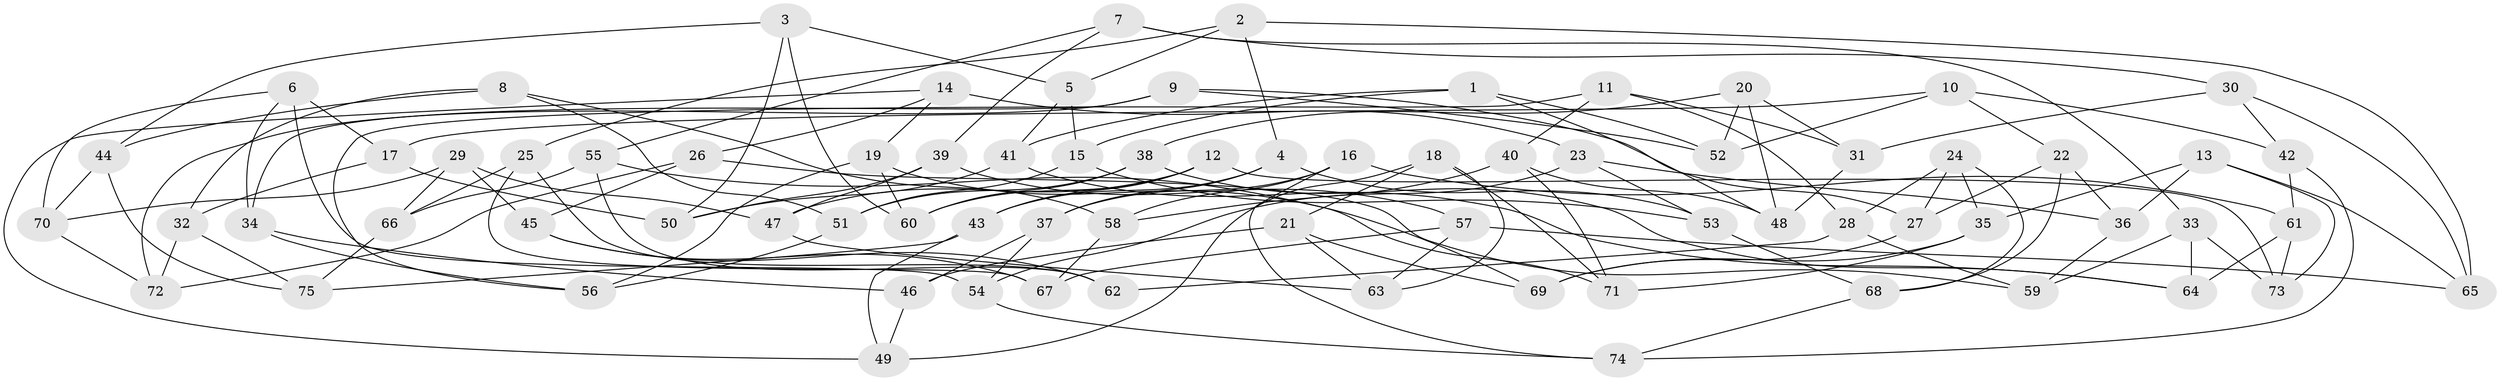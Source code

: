 // coarse degree distribution, {4: 0.75, 8: 0.038461538461538464, 3: 0.038461538461538464, 5: 0.07692307692307693, 9: 0.019230769230769232, 6: 0.057692307692307696, 7: 0.019230769230769232}
// Generated by graph-tools (version 1.1) at 2025/01/03/04/25 22:01:12]
// undirected, 75 vertices, 150 edges
graph export_dot {
graph [start="1"]
  node [color=gray90,style=filled];
  1;
  2;
  3;
  4;
  5;
  6;
  7;
  8;
  9;
  10;
  11;
  12;
  13;
  14;
  15;
  16;
  17;
  18;
  19;
  20;
  21;
  22;
  23;
  24;
  25;
  26;
  27;
  28;
  29;
  30;
  31;
  32;
  33;
  34;
  35;
  36;
  37;
  38;
  39;
  40;
  41;
  42;
  43;
  44;
  45;
  46;
  47;
  48;
  49;
  50;
  51;
  52;
  53;
  54;
  55;
  56;
  57;
  58;
  59;
  60;
  61;
  62;
  63;
  64;
  65;
  66;
  67;
  68;
  69;
  70;
  71;
  72;
  73;
  74;
  75;
  1 -- 52;
  1 -- 15;
  1 -- 48;
  1 -- 41;
  2 -- 4;
  2 -- 5;
  2 -- 65;
  2 -- 25;
  3 -- 50;
  3 -- 60;
  3 -- 5;
  3 -- 44;
  4 -- 53;
  4 -- 43;
  4 -- 37;
  5 -- 41;
  5 -- 15;
  6 -- 54;
  6 -- 17;
  6 -- 70;
  6 -- 34;
  7 -- 30;
  7 -- 55;
  7 -- 39;
  7 -- 33;
  8 -- 51;
  8 -- 58;
  8 -- 44;
  8 -- 32;
  9 -- 27;
  9 -- 72;
  9 -- 34;
  9 -- 52;
  10 -- 42;
  10 -- 52;
  10 -- 17;
  10 -- 22;
  11 -- 28;
  11 -- 31;
  11 -- 40;
  11 -- 56;
  12 -- 47;
  12 -- 43;
  12 -- 60;
  12 -- 73;
  13 -- 73;
  13 -- 65;
  13 -- 36;
  13 -- 35;
  14 -- 19;
  14 -- 26;
  14 -- 49;
  14 -- 23;
  15 -- 51;
  15 -- 53;
  16 -- 37;
  16 -- 58;
  16 -- 61;
  16 -- 74;
  17 -- 32;
  17 -- 50;
  18 -- 63;
  18 -- 71;
  18 -- 21;
  18 -- 49;
  19 -- 69;
  19 -- 56;
  19 -- 60;
  20 -- 38;
  20 -- 31;
  20 -- 52;
  20 -- 48;
  21 -- 46;
  21 -- 69;
  21 -- 63;
  22 -- 68;
  22 -- 27;
  22 -- 36;
  23 -- 36;
  23 -- 54;
  23 -- 53;
  24 -- 27;
  24 -- 68;
  24 -- 35;
  24 -- 28;
  25 -- 67;
  25 -- 62;
  25 -- 66;
  26 -- 59;
  26 -- 72;
  26 -- 45;
  27 -- 69;
  28 -- 62;
  28 -- 59;
  29 -- 45;
  29 -- 47;
  29 -- 70;
  29 -- 66;
  30 -- 42;
  30 -- 65;
  30 -- 31;
  31 -- 48;
  32 -- 72;
  32 -- 75;
  33 -- 64;
  33 -- 59;
  33 -- 73;
  34 -- 56;
  34 -- 46;
  35 -- 69;
  35 -- 71;
  36 -- 59;
  37 -- 54;
  37 -- 46;
  38 -- 64;
  38 -- 51;
  38 -- 60;
  39 -- 47;
  39 -- 50;
  39 -- 57;
  40 -- 71;
  40 -- 58;
  40 -- 48;
  41 -- 50;
  41 -- 64;
  42 -- 74;
  42 -- 61;
  43 -- 49;
  43 -- 75;
  44 -- 70;
  44 -- 75;
  45 -- 67;
  45 -- 62;
  46 -- 49;
  47 -- 63;
  51 -- 56;
  53 -- 68;
  54 -- 74;
  55 -- 62;
  55 -- 66;
  55 -- 71;
  57 -- 65;
  57 -- 67;
  57 -- 63;
  58 -- 67;
  61 -- 64;
  61 -- 73;
  66 -- 75;
  68 -- 74;
  70 -- 72;
}
